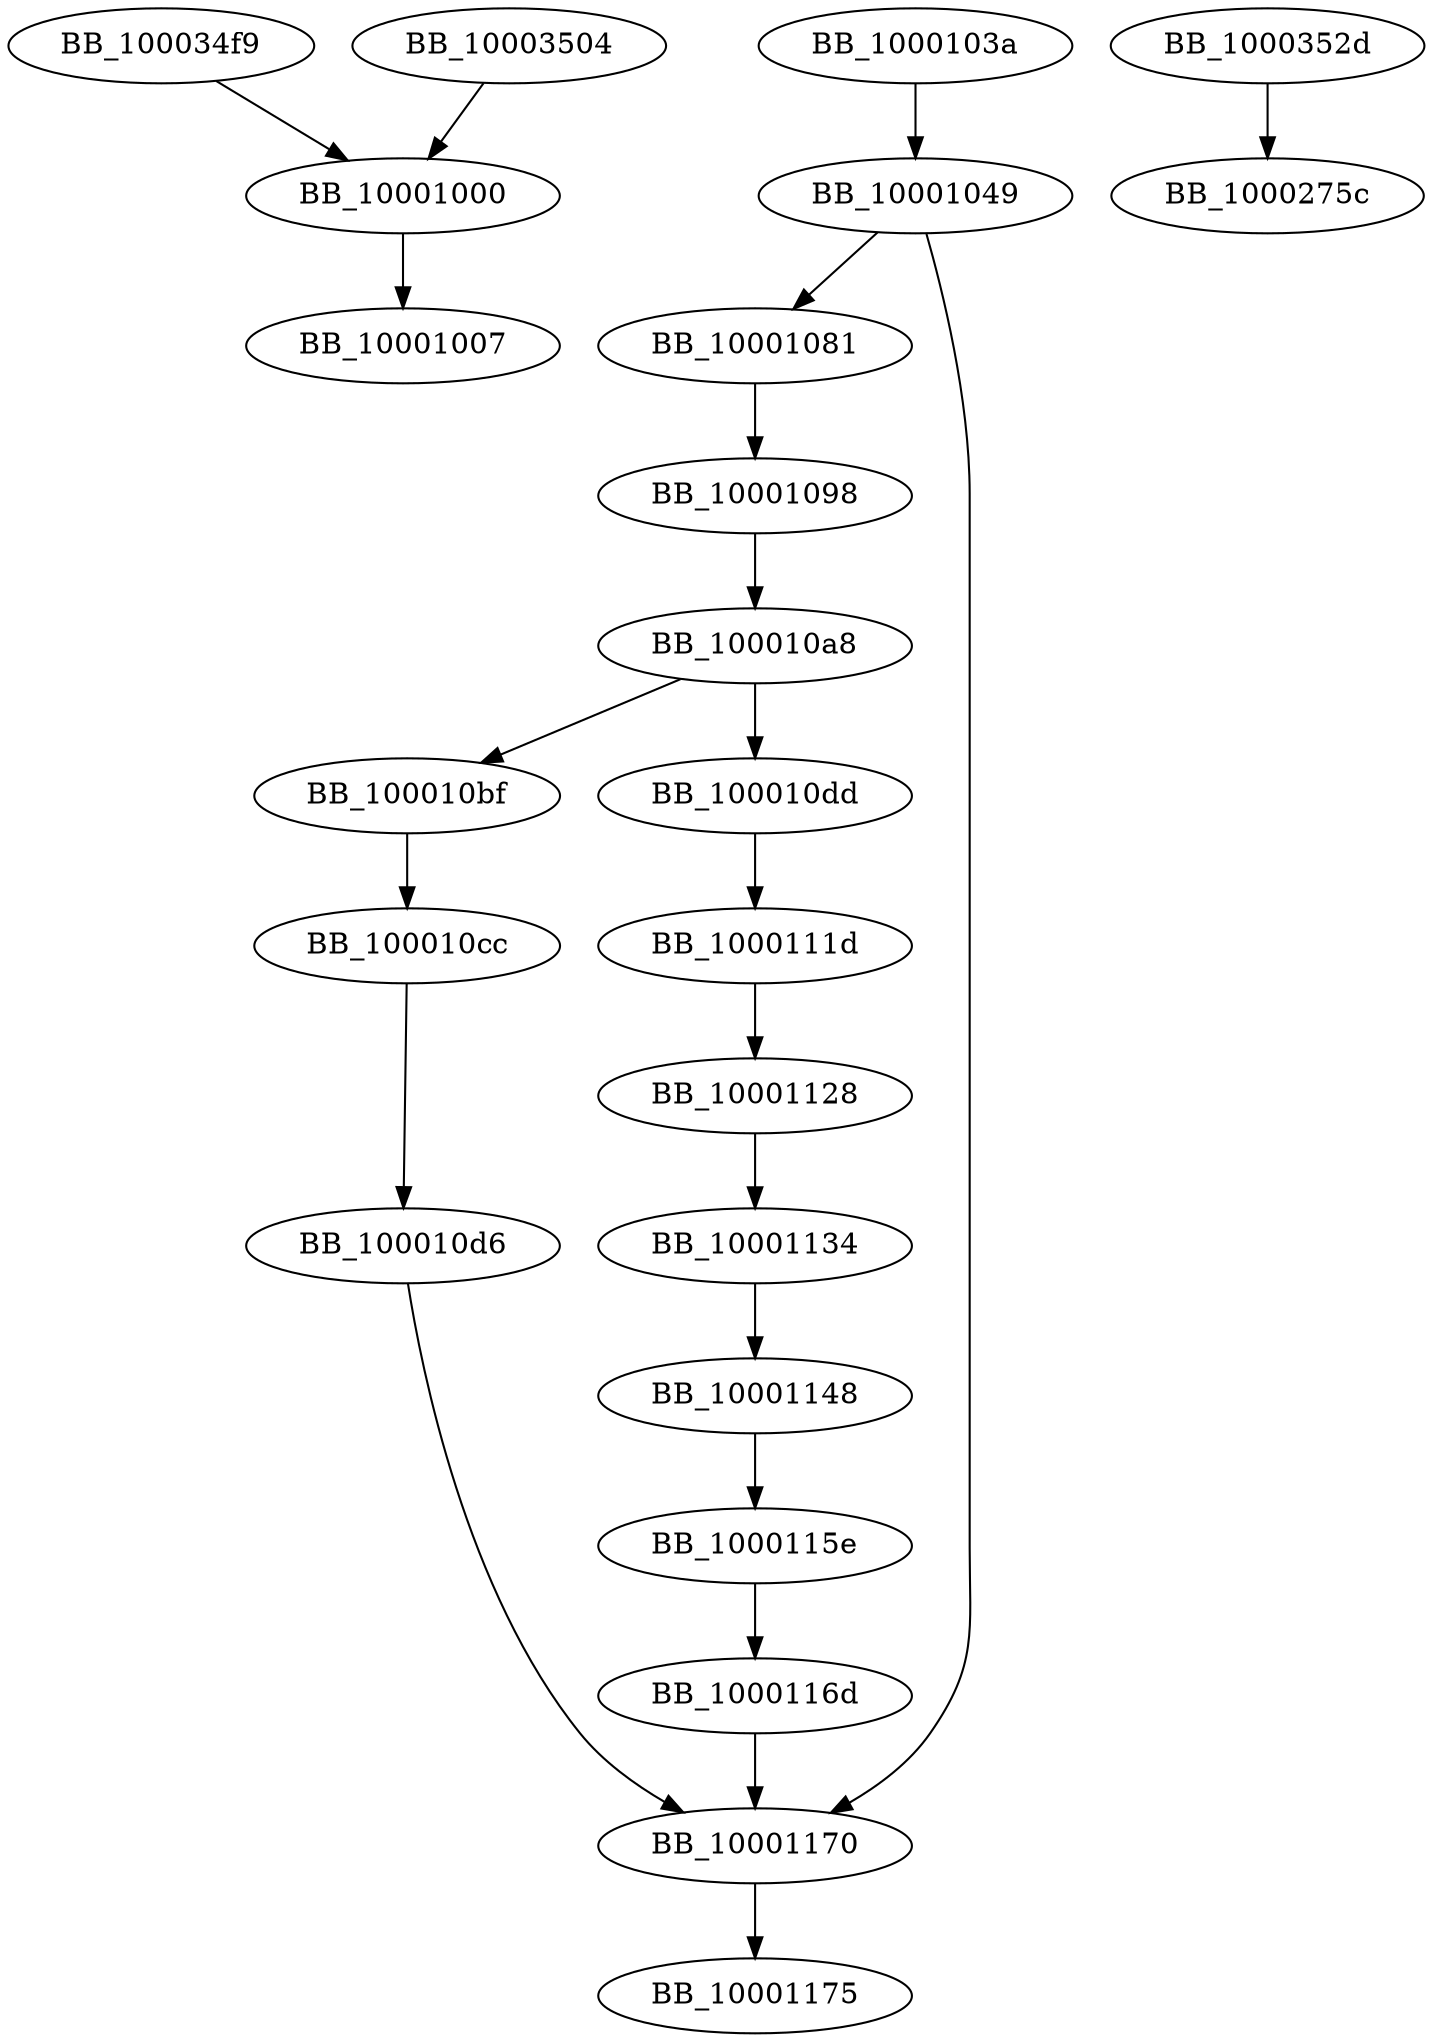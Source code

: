 DiGraph sub_1000103A{
BB_10001000->BB_10001007
BB_1000103a->BB_10001049
BB_10001049->BB_10001081
BB_10001049->BB_10001170
BB_10001081->BB_10001098
BB_10001098->BB_100010a8
BB_100010a8->BB_100010bf
BB_100010a8->BB_100010dd
BB_100010bf->BB_100010cc
BB_100010cc->BB_100010d6
BB_100010d6->BB_10001170
BB_100010dd->BB_1000111d
BB_1000111d->BB_10001128
BB_10001128->BB_10001134
BB_10001134->BB_10001148
BB_10001148->BB_1000115e
BB_1000115e->BB_1000116d
BB_1000116d->BB_10001170
BB_10001170->BB_10001175
BB_100034f9->BB_10001000
BB_10003504->BB_10001000
BB_1000352d->BB_1000275c
}
